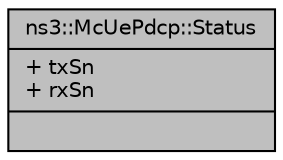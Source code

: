 digraph "ns3::McUePdcp::Status"
{
  edge [fontname="Helvetica",fontsize="10",labelfontname="Helvetica",labelfontsize="10"];
  node [fontname="Helvetica",fontsize="10",shape=record];
  Node1 [label="{ns3::McUePdcp::Status\n|+ txSn\l+ rxSn\l|}",height=0.2,width=0.4,color="black", fillcolor="grey75", style="filled", fontcolor="black"];
}
